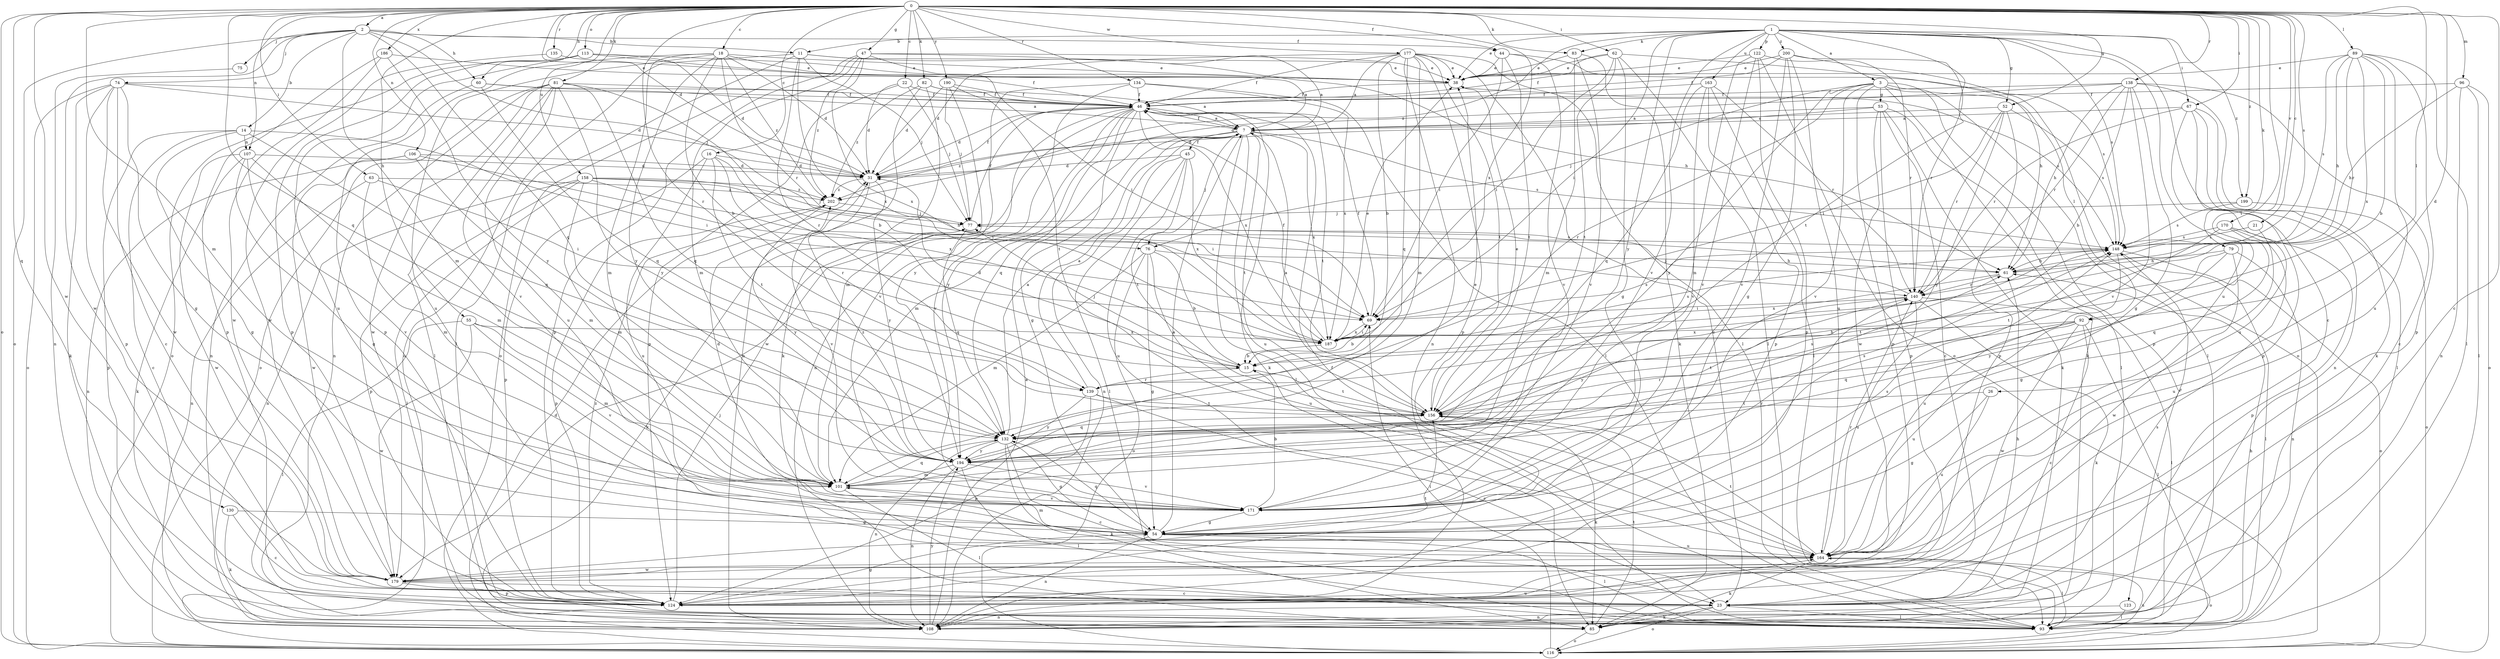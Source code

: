 strict digraph  {
0;
1;
2;
3;
7;
11;
14;
15;
16;
18;
21;
22;
23;
26;
31;
38;
44;
45;
46;
47;
52;
53;
54;
55;
60;
61;
62;
63;
67;
69;
74;
75;
76;
77;
79;
81;
82;
83;
85;
89;
92;
93;
96;
101;
106;
107;
108;
113;
116;
122;
123;
124;
130;
132;
134;
135;
138;
139;
140;
148;
156;
158;
163;
164;
170;
171;
177;
179;
186;
187;
190;
194;
199;
200;
202;
0 -> 2  [label=a];
0 -> 16  [label=c];
0 -> 18  [label=c];
0 -> 21  [label=c];
0 -> 22  [label=c];
0 -> 23  [label=c];
0 -> 26  [label=d];
0 -> 31  [label=d];
0 -> 44  [label=f];
0 -> 47  [label=g];
0 -> 52  [label=g];
0 -> 55  [label=h];
0 -> 60  [label=h];
0 -> 62  [label=i];
0 -> 63  [label=i];
0 -> 67  [label=i];
0 -> 79  [label=k];
0 -> 81  [label=k];
0 -> 82  [label=k];
0 -> 83  [label=k];
0 -> 89  [label=l];
0 -> 92  [label=l];
0 -> 96  [label=m];
0 -> 101  [label=m];
0 -> 106  [label=n];
0 -> 107  [label=n];
0 -> 113  [label=o];
0 -> 116  [label=o];
0 -> 130  [label=q];
0 -> 132  [label=q];
0 -> 134  [label=r];
0 -> 135  [label=r];
0 -> 138  [label=r];
0 -> 139  [label=r];
0 -> 148  [label=s];
0 -> 156  [label=t];
0 -> 158  [label=u];
0 -> 170  [label=v];
0 -> 177  [label=w];
0 -> 179  [label=w];
0 -> 186  [label=x];
0 -> 187  [label=x];
0 -> 190  [label=y];
0 -> 199  [label=z];
1 -> 3  [label=a];
1 -> 11  [label=b];
1 -> 23  [label=c];
1 -> 38  [label=e];
1 -> 52  [label=g];
1 -> 67  [label=i];
1 -> 69  [label=i];
1 -> 83  [label=k];
1 -> 122  [label=p];
1 -> 148  [label=s];
1 -> 156  [label=t];
1 -> 163  [label=u];
1 -> 164  [label=u];
1 -> 171  [label=v];
1 -> 194  [label=y];
1 -> 199  [label=z];
1 -> 200  [label=z];
1 -> 202  [label=z];
2 -> 11  [label=b];
2 -> 14  [label=b];
2 -> 44  [label=f];
2 -> 60  [label=h];
2 -> 74  [label=j];
2 -> 75  [label=j];
2 -> 76  [label=j];
2 -> 101  [label=m];
2 -> 116  [label=o];
2 -> 132  [label=q];
2 -> 179  [label=w];
3 -> 53  [label=g];
3 -> 76  [label=j];
3 -> 85  [label=k];
3 -> 92  [label=l];
3 -> 93  [label=l];
3 -> 123  [label=p];
3 -> 124  [label=p];
3 -> 139  [label=r];
3 -> 171  [label=v];
3 -> 194  [label=y];
7 -> 45  [label=f];
7 -> 46  [label=f];
7 -> 76  [label=j];
7 -> 93  [label=l];
7 -> 101  [label=m];
7 -> 148  [label=s];
7 -> 156  [label=t];
7 -> 164  [label=u];
7 -> 187  [label=x];
7 -> 202  [label=z];
11 -> 38  [label=e];
11 -> 61  [label=h];
11 -> 77  [label=j];
11 -> 93  [label=l];
11 -> 116  [label=o];
11 -> 139  [label=r];
11 -> 187  [label=x];
14 -> 23  [label=c];
14 -> 54  [label=g];
14 -> 69  [label=i];
14 -> 107  [label=n];
14 -> 124  [label=p];
14 -> 132  [label=q];
15 -> 31  [label=d];
15 -> 77  [label=j];
15 -> 139  [label=r];
15 -> 156  [label=t];
16 -> 31  [label=d];
16 -> 124  [label=p];
16 -> 139  [label=r];
16 -> 156  [label=t];
16 -> 164  [label=u];
16 -> 187  [label=x];
18 -> 7  [label=a];
18 -> 15  [label=b];
18 -> 31  [label=d];
18 -> 38  [label=e];
18 -> 101  [label=m];
18 -> 124  [label=p];
18 -> 140  [label=r];
18 -> 164  [label=u];
18 -> 194  [label=y];
18 -> 202  [label=z];
21 -> 54  [label=g];
21 -> 148  [label=s];
22 -> 31  [label=d];
22 -> 46  [label=f];
22 -> 77  [label=j];
22 -> 124  [label=p];
23 -> 61  [label=h];
23 -> 85  [label=k];
23 -> 93  [label=l];
23 -> 108  [label=n];
23 -> 116  [label=o];
23 -> 148  [label=s];
26 -> 54  [label=g];
26 -> 156  [label=t];
26 -> 164  [label=u];
31 -> 46  [label=f];
31 -> 171  [label=v];
31 -> 194  [label=y];
31 -> 202  [label=z];
38 -> 46  [label=f];
38 -> 148  [label=s];
44 -> 38  [label=e];
44 -> 69  [label=i];
44 -> 148  [label=s];
44 -> 156  [label=t];
44 -> 171  [label=v];
45 -> 31  [label=d];
45 -> 93  [label=l];
45 -> 108  [label=n];
45 -> 156  [label=t];
45 -> 164  [label=u];
45 -> 187  [label=x];
46 -> 7  [label=a];
46 -> 31  [label=d];
46 -> 54  [label=g];
46 -> 85  [label=k];
46 -> 108  [label=n];
46 -> 132  [label=q];
46 -> 156  [label=t];
46 -> 171  [label=v];
46 -> 179  [label=w];
46 -> 187  [label=x];
46 -> 194  [label=y];
47 -> 7  [label=a];
47 -> 38  [label=e];
47 -> 69  [label=i];
47 -> 101  [label=m];
47 -> 116  [label=o];
47 -> 124  [label=p];
47 -> 187  [label=x];
47 -> 202  [label=z];
52 -> 7  [label=a];
52 -> 69  [label=i];
52 -> 124  [label=p];
52 -> 140  [label=r];
52 -> 148  [label=s];
52 -> 194  [label=y];
53 -> 7  [label=a];
53 -> 23  [label=c];
53 -> 31  [label=d];
53 -> 85  [label=k];
53 -> 93  [label=l];
53 -> 124  [label=p];
53 -> 179  [label=w];
54 -> 7  [label=a];
54 -> 93  [label=l];
54 -> 101  [label=m];
54 -> 108  [label=n];
54 -> 132  [label=q];
54 -> 148  [label=s];
54 -> 164  [label=u];
55 -> 93  [label=l];
55 -> 101  [label=m];
55 -> 171  [label=v];
55 -> 179  [label=w];
55 -> 187  [label=x];
60 -> 7  [label=a];
60 -> 46  [label=f];
60 -> 108  [label=n];
60 -> 132  [label=q];
61 -> 140  [label=r];
61 -> 187  [label=x];
62 -> 38  [label=e];
62 -> 46  [label=f];
62 -> 54  [label=g];
62 -> 61  [label=h];
62 -> 69  [label=i];
62 -> 93  [label=l];
62 -> 156  [label=t];
63 -> 69  [label=i];
63 -> 101  [label=m];
63 -> 108  [label=n];
63 -> 202  [label=z];
67 -> 7  [label=a];
67 -> 93  [label=l];
67 -> 108  [label=n];
67 -> 124  [label=p];
67 -> 140  [label=r];
67 -> 164  [label=u];
69 -> 15  [label=b];
69 -> 46  [label=f];
69 -> 148  [label=s];
69 -> 187  [label=x];
74 -> 23  [label=c];
74 -> 31  [label=d];
74 -> 46  [label=f];
74 -> 54  [label=g];
74 -> 85  [label=k];
74 -> 116  [label=o];
74 -> 124  [label=p];
74 -> 179  [label=w];
75 -> 108  [label=n];
76 -> 15  [label=b];
76 -> 54  [label=g];
76 -> 61  [label=h];
76 -> 101  [label=m];
76 -> 116  [label=o];
76 -> 164  [label=u];
77 -> 46  [label=f];
77 -> 85  [label=k];
77 -> 132  [label=q];
77 -> 148  [label=s];
79 -> 61  [label=h];
79 -> 108  [label=n];
79 -> 156  [label=t];
79 -> 179  [label=w];
79 -> 194  [label=y];
81 -> 15  [label=b];
81 -> 46  [label=f];
81 -> 93  [label=l];
81 -> 108  [label=n];
81 -> 116  [label=o];
81 -> 132  [label=q];
81 -> 164  [label=u];
81 -> 171  [label=v];
81 -> 179  [label=w];
81 -> 194  [label=y];
82 -> 7  [label=a];
82 -> 46  [label=f];
82 -> 85  [label=k];
82 -> 108  [label=n];
82 -> 202  [label=z];
83 -> 38  [label=e];
83 -> 85  [label=k];
83 -> 101  [label=m];
83 -> 171  [label=v];
85 -> 116  [label=o];
85 -> 156  [label=t];
89 -> 15  [label=b];
89 -> 38  [label=e];
89 -> 61  [label=h];
89 -> 93  [label=l];
89 -> 124  [label=p];
89 -> 140  [label=r];
89 -> 148  [label=s];
89 -> 164  [label=u];
89 -> 187  [label=x];
92 -> 23  [label=c];
92 -> 93  [label=l];
92 -> 132  [label=q];
92 -> 156  [label=t];
92 -> 164  [label=u];
92 -> 179  [label=w];
92 -> 187  [label=x];
93 -> 46  [label=f];
93 -> 61  [label=h];
96 -> 46  [label=f];
96 -> 61  [label=h];
96 -> 93  [label=l];
96 -> 108  [label=n];
96 -> 116  [label=o];
101 -> 38  [label=e];
101 -> 93  [label=l];
101 -> 132  [label=q];
101 -> 171  [label=v];
106 -> 31  [label=d];
106 -> 69  [label=i];
106 -> 101  [label=m];
106 -> 108  [label=n];
106 -> 179  [label=w];
107 -> 31  [label=d];
107 -> 54  [label=g];
107 -> 85  [label=k];
107 -> 101  [label=m];
107 -> 171  [label=v];
107 -> 179  [label=w];
108 -> 7  [label=a];
108 -> 164  [label=u];
108 -> 194  [label=y];
113 -> 31  [label=d];
113 -> 38  [label=e];
113 -> 46  [label=f];
113 -> 116  [label=o];
113 -> 124  [label=p];
113 -> 164  [label=u];
116 -> 31  [label=d];
116 -> 69  [label=i];
116 -> 164  [label=u];
122 -> 38  [label=e];
122 -> 101  [label=m];
122 -> 116  [label=o];
122 -> 124  [label=p];
122 -> 140  [label=r];
122 -> 171  [label=v];
123 -> 93  [label=l];
123 -> 108  [label=n];
124 -> 54  [label=g];
124 -> 77  [label=j];
124 -> 202  [label=z];
130 -> 23  [label=c];
130 -> 54  [label=g];
130 -> 85  [label=k];
132 -> 7  [label=a];
132 -> 23  [label=c];
132 -> 54  [label=g];
132 -> 85  [label=k];
132 -> 108  [label=n];
132 -> 148  [label=s];
132 -> 194  [label=y];
134 -> 46  [label=f];
134 -> 93  [label=l];
134 -> 171  [label=v];
134 -> 187  [label=x];
134 -> 194  [label=y];
135 -> 38  [label=e];
135 -> 179  [label=w];
138 -> 15  [label=b];
138 -> 23  [label=c];
138 -> 31  [label=d];
138 -> 46  [label=f];
138 -> 54  [label=g];
138 -> 61  [label=h];
138 -> 85  [label=k];
138 -> 140  [label=r];
138 -> 171  [label=v];
139 -> 7  [label=a];
139 -> 23  [label=c];
139 -> 61  [label=h];
139 -> 124  [label=p];
139 -> 156  [label=t];
139 -> 194  [label=y];
140 -> 69  [label=i];
140 -> 77  [label=j];
140 -> 85  [label=k];
140 -> 93  [label=l];
140 -> 164  [label=u];
140 -> 194  [label=y];
148 -> 61  [label=h];
148 -> 93  [label=l];
148 -> 116  [label=o];
148 -> 164  [label=u];
156 -> 7  [label=a];
156 -> 38  [label=e];
156 -> 85  [label=k];
156 -> 132  [label=q];
158 -> 61  [label=h];
158 -> 69  [label=i];
158 -> 77  [label=j];
158 -> 93  [label=l];
158 -> 101  [label=m];
158 -> 108  [label=n];
158 -> 124  [label=p];
158 -> 202  [label=z];
163 -> 46  [label=f];
163 -> 93  [label=l];
163 -> 124  [label=p];
163 -> 132  [label=q];
163 -> 140  [label=r];
163 -> 171  [label=v];
164 -> 85  [label=k];
164 -> 93  [label=l];
164 -> 116  [label=o];
164 -> 140  [label=r];
164 -> 156  [label=t];
164 -> 179  [label=w];
170 -> 124  [label=p];
170 -> 132  [label=q];
170 -> 148  [label=s];
170 -> 156  [label=t];
170 -> 164  [label=u];
171 -> 15  [label=b];
171 -> 31  [label=d];
171 -> 54  [label=g];
171 -> 140  [label=r];
177 -> 7  [label=a];
177 -> 15  [label=b];
177 -> 23  [label=c];
177 -> 31  [label=d];
177 -> 38  [label=e];
177 -> 46  [label=f];
177 -> 93  [label=l];
177 -> 101  [label=m];
177 -> 108  [label=n];
177 -> 124  [label=p];
177 -> 132  [label=q];
177 -> 156  [label=t];
179 -> 23  [label=c];
179 -> 124  [label=p];
179 -> 156  [label=t];
186 -> 38  [label=e];
186 -> 124  [label=p];
186 -> 179  [label=w];
186 -> 194  [label=y];
187 -> 15  [label=b];
187 -> 38  [label=e];
187 -> 46  [label=f];
187 -> 69  [label=i];
187 -> 148  [label=s];
190 -> 31  [label=d];
190 -> 46  [label=f];
190 -> 77  [label=j];
190 -> 101  [label=m];
190 -> 156  [label=t];
194 -> 93  [label=l];
194 -> 101  [label=m];
194 -> 108  [label=n];
194 -> 140  [label=r];
194 -> 148  [label=s];
194 -> 171  [label=v];
194 -> 202  [label=z];
199 -> 77  [label=j];
199 -> 116  [label=o];
199 -> 148  [label=s];
200 -> 38  [label=e];
200 -> 46  [label=f];
200 -> 54  [label=g];
200 -> 116  [label=o];
200 -> 140  [label=r];
200 -> 164  [label=u];
200 -> 171  [label=v];
202 -> 77  [label=j];
202 -> 124  [label=p];
202 -> 194  [label=y];
}
